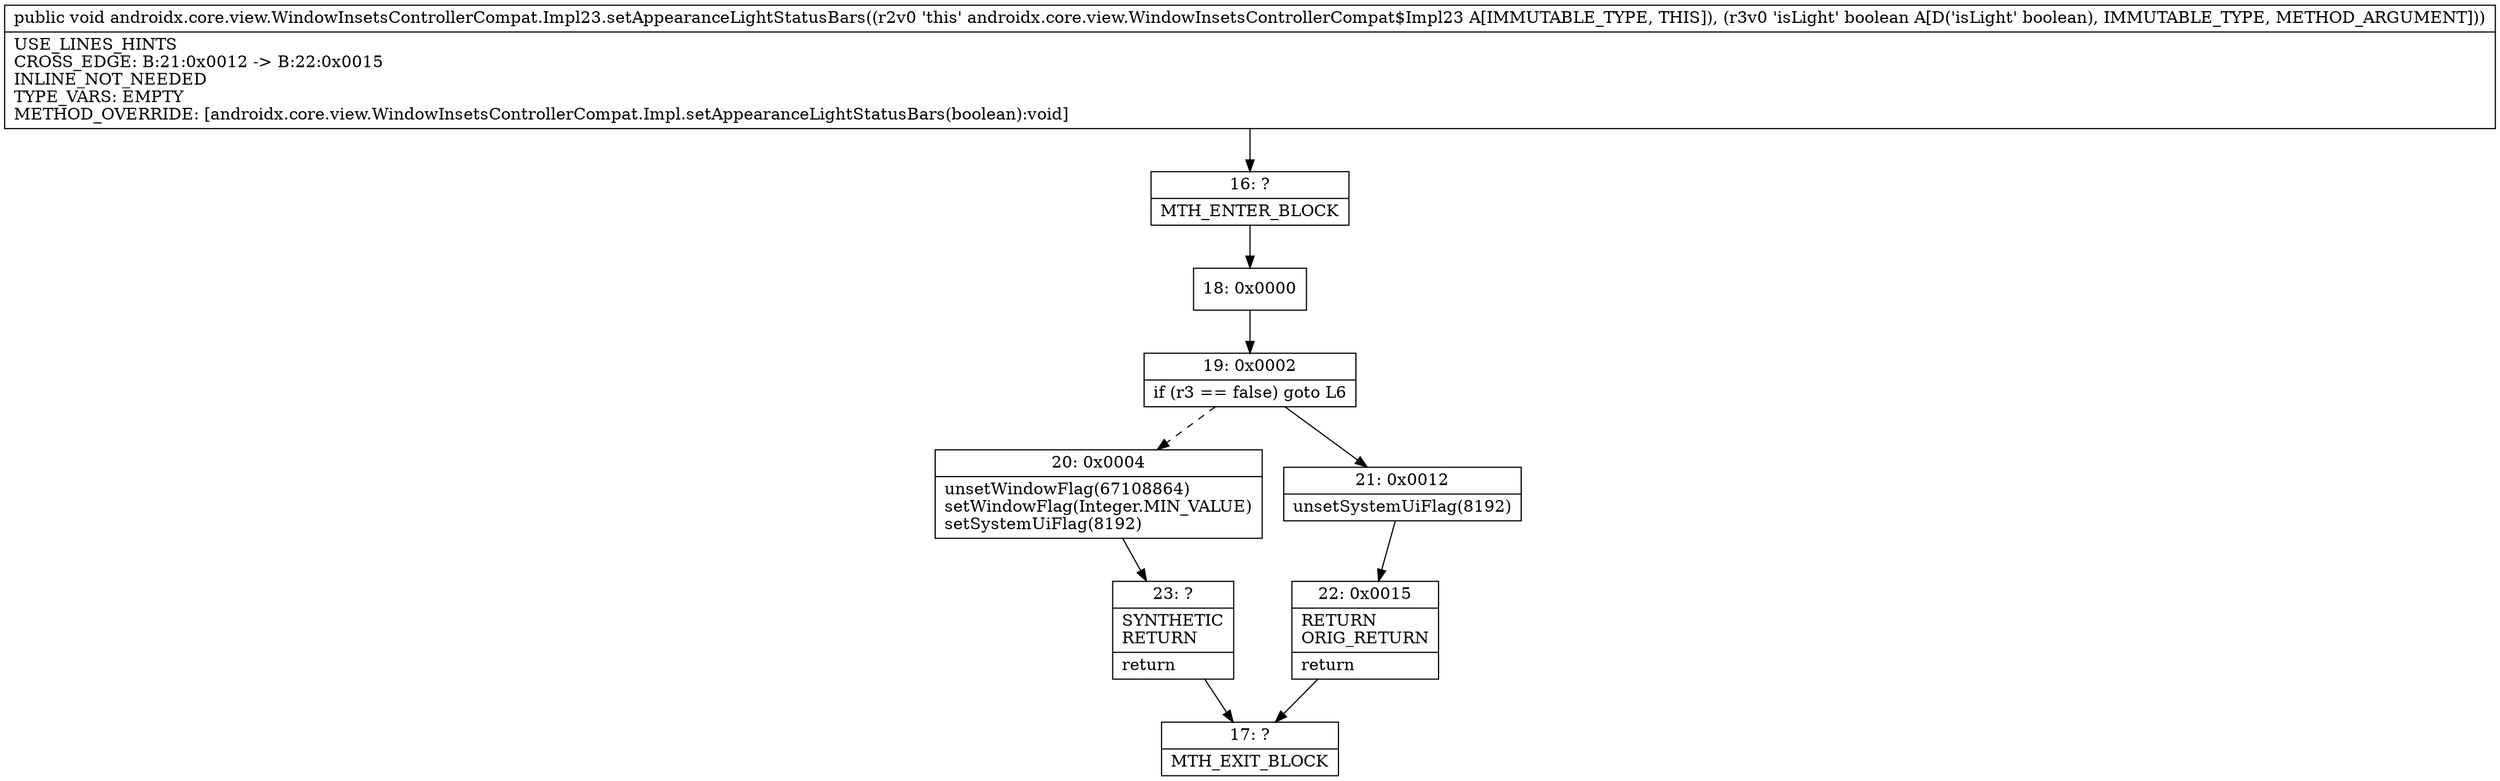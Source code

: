 digraph "CFG forandroidx.core.view.WindowInsetsControllerCompat.Impl23.setAppearanceLightStatusBars(Z)V" {
Node_16 [shape=record,label="{16\:\ ?|MTH_ENTER_BLOCK\l}"];
Node_18 [shape=record,label="{18\:\ 0x0000}"];
Node_19 [shape=record,label="{19\:\ 0x0002|if (r3 == false) goto L6\l}"];
Node_20 [shape=record,label="{20\:\ 0x0004|unsetWindowFlag(67108864)\lsetWindowFlag(Integer.MIN_VALUE)\lsetSystemUiFlag(8192)\l}"];
Node_23 [shape=record,label="{23\:\ ?|SYNTHETIC\lRETURN\l|return\l}"];
Node_17 [shape=record,label="{17\:\ ?|MTH_EXIT_BLOCK\l}"];
Node_21 [shape=record,label="{21\:\ 0x0012|unsetSystemUiFlag(8192)\l}"];
Node_22 [shape=record,label="{22\:\ 0x0015|RETURN\lORIG_RETURN\l|return\l}"];
MethodNode[shape=record,label="{public void androidx.core.view.WindowInsetsControllerCompat.Impl23.setAppearanceLightStatusBars((r2v0 'this' androidx.core.view.WindowInsetsControllerCompat$Impl23 A[IMMUTABLE_TYPE, THIS]), (r3v0 'isLight' boolean A[D('isLight' boolean), IMMUTABLE_TYPE, METHOD_ARGUMENT]))  | USE_LINES_HINTS\lCROSS_EDGE: B:21:0x0012 \-\> B:22:0x0015\lINLINE_NOT_NEEDED\lTYPE_VARS: EMPTY\lMETHOD_OVERRIDE: [androidx.core.view.WindowInsetsControllerCompat.Impl.setAppearanceLightStatusBars(boolean):void]\l}"];
MethodNode -> Node_16;Node_16 -> Node_18;
Node_18 -> Node_19;
Node_19 -> Node_20[style=dashed];
Node_19 -> Node_21;
Node_20 -> Node_23;
Node_23 -> Node_17;
Node_21 -> Node_22;
Node_22 -> Node_17;
}


